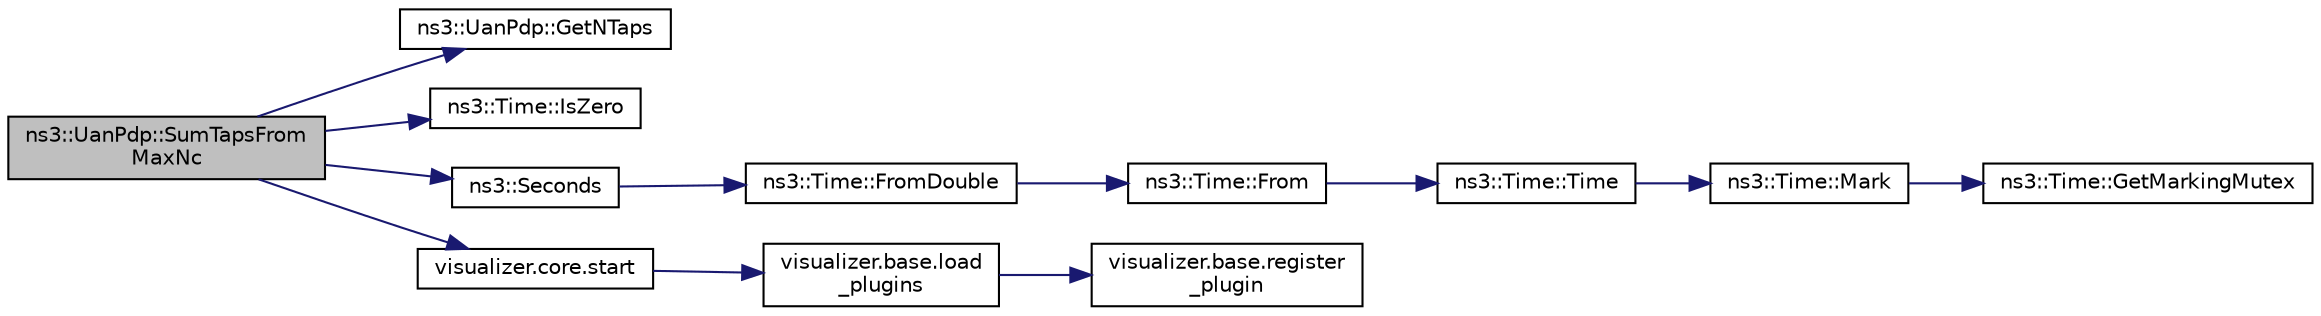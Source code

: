 digraph "ns3::UanPdp::SumTapsFromMaxNc"
{
 // LATEX_PDF_SIZE
  edge [fontname="Helvetica",fontsize="10",labelfontname="Helvetica",labelfontsize="10"];
  node [fontname="Helvetica",fontsize="10",shape=record];
  rankdir="LR";
  Node1 [label="ns3::UanPdp::SumTapsFrom\lMaxNc",height=0.2,width=0.4,color="black", fillcolor="grey75", style="filled", fontcolor="black",tooltip="Compute the non-coherent sum of tap amplitudes starting after a delay from the maximum amplitude for ..."];
  Node1 -> Node2 [color="midnightblue",fontsize="10",style="solid",fontname="Helvetica"];
  Node2 [label="ns3::UanPdp::GetNTaps",height=0.2,width=0.4,color="black", fillcolor="white", style="filled",URL="$classns3_1_1_uan_pdp.html#a3b9a049537de607a88b1ef6c99003f7c",tooltip="Get the number of taps."];
  Node1 -> Node3 [color="midnightblue",fontsize="10",style="solid",fontname="Helvetica"];
  Node3 [label="ns3::Time::IsZero",height=0.2,width=0.4,color="black", fillcolor="white", style="filled",URL="$classns3_1_1_time.html#ac4f1f3f3aeff82c1a7d96e0b0ae2220b",tooltip="Exactly equivalent to t == 0."];
  Node1 -> Node4 [color="midnightblue",fontsize="10",style="solid",fontname="Helvetica"];
  Node4 [label="ns3::Seconds",height=0.2,width=0.4,color="black", fillcolor="white", style="filled",URL="$group__timecivil.html#ga33c34b816f8ff6628e33d5c8e9713b9e",tooltip="Construct a Time in the indicated unit."];
  Node4 -> Node5 [color="midnightblue",fontsize="10",style="solid",fontname="Helvetica"];
  Node5 [label="ns3::Time::FromDouble",height=0.2,width=0.4,color="black", fillcolor="white", style="filled",URL="$classns3_1_1_time.html#a60e845f4a74e62495b86356afe604cb4",tooltip="Create a Time equal to value in unit unit."];
  Node5 -> Node6 [color="midnightblue",fontsize="10",style="solid",fontname="Helvetica"];
  Node6 [label="ns3::Time::From",height=0.2,width=0.4,color="black", fillcolor="white", style="filled",URL="$classns3_1_1_time.html#a34e4acc13d0e08cc8cb9cd3b838b9baf",tooltip="Create a Time in the current unit."];
  Node6 -> Node7 [color="midnightblue",fontsize="10",style="solid",fontname="Helvetica"];
  Node7 [label="ns3::Time::Time",height=0.2,width=0.4,color="black", fillcolor="white", style="filled",URL="$classns3_1_1_time.html#a8a39dc1b8cbbd7fe6d940e492d1b925e",tooltip="Default constructor, with value 0."];
  Node7 -> Node8 [color="midnightblue",fontsize="10",style="solid",fontname="Helvetica"];
  Node8 [label="ns3::Time::Mark",height=0.2,width=0.4,color="black", fillcolor="white", style="filled",URL="$classns3_1_1_time.html#aa7eef2a1119c1c4855d99f1e83d44c54",tooltip="Record a Time instance with the MarkedTimes."];
  Node8 -> Node9 [color="midnightblue",fontsize="10",style="solid",fontname="Helvetica"];
  Node9 [label="ns3::Time::GetMarkingMutex",height=0.2,width=0.4,color="black", fillcolor="white", style="filled",URL="$classns3_1_1_time.html#addd8e672203391b3ae98ee475ce05272",tooltip=" "];
  Node1 -> Node10 [color="midnightblue",fontsize="10",style="solid",fontname="Helvetica"];
  Node10 [label="visualizer.core.start",height=0.2,width=0.4,color="black", fillcolor="white", style="filled",URL="$namespacevisualizer_1_1core.html#a2a35e5d8a34af358b508dac8635754e0",tooltip=" "];
  Node10 -> Node11 [color="midnightblue",fontsize="10",style="solid",fontname="Helvetica"];
  Node11 [label="visualizer.base.load\l_plugins",height=0.2,width=0.4,color="black", fillcolor="white", style="filled",URL="$namespacevisualizer_1_1base.html#ad171497a5ff1afe0a73bedaebf35448f",tooltip=" "];
  Node11 -> Node12 [color="midnightblue",fontsize="10",style="solid",fontname="Helvetica"];
  Node12 [label="visualizer.base.register\l_plugin",height=0.2,width=0.4,color="black", fillcolor="white", style="filled",URL="$namespacevisualizer_1_1base.html#a6b0ffcff1e17ec4027496f50177e5b9e",tooltip=" "];
}
